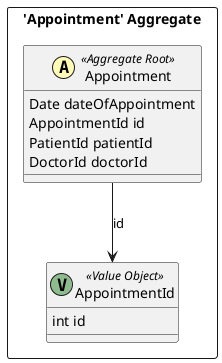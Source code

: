 @startuml

skinparam componentStyle uml2

package "'Appointment' Aggregate" <<Rectangle>> {
	class Appointment <<(A,#fffab8) Aggregate Root>> {
		Date dateOfAppointment
		AppointmentId id
		PatientId patientId
		DoctorId doctorId
	}
	class AppointmentId <<(V,DarkSeaGreen) Value Object>> {
		int id
	}
}
Appointment --> AppointmentId : id


@enduml
